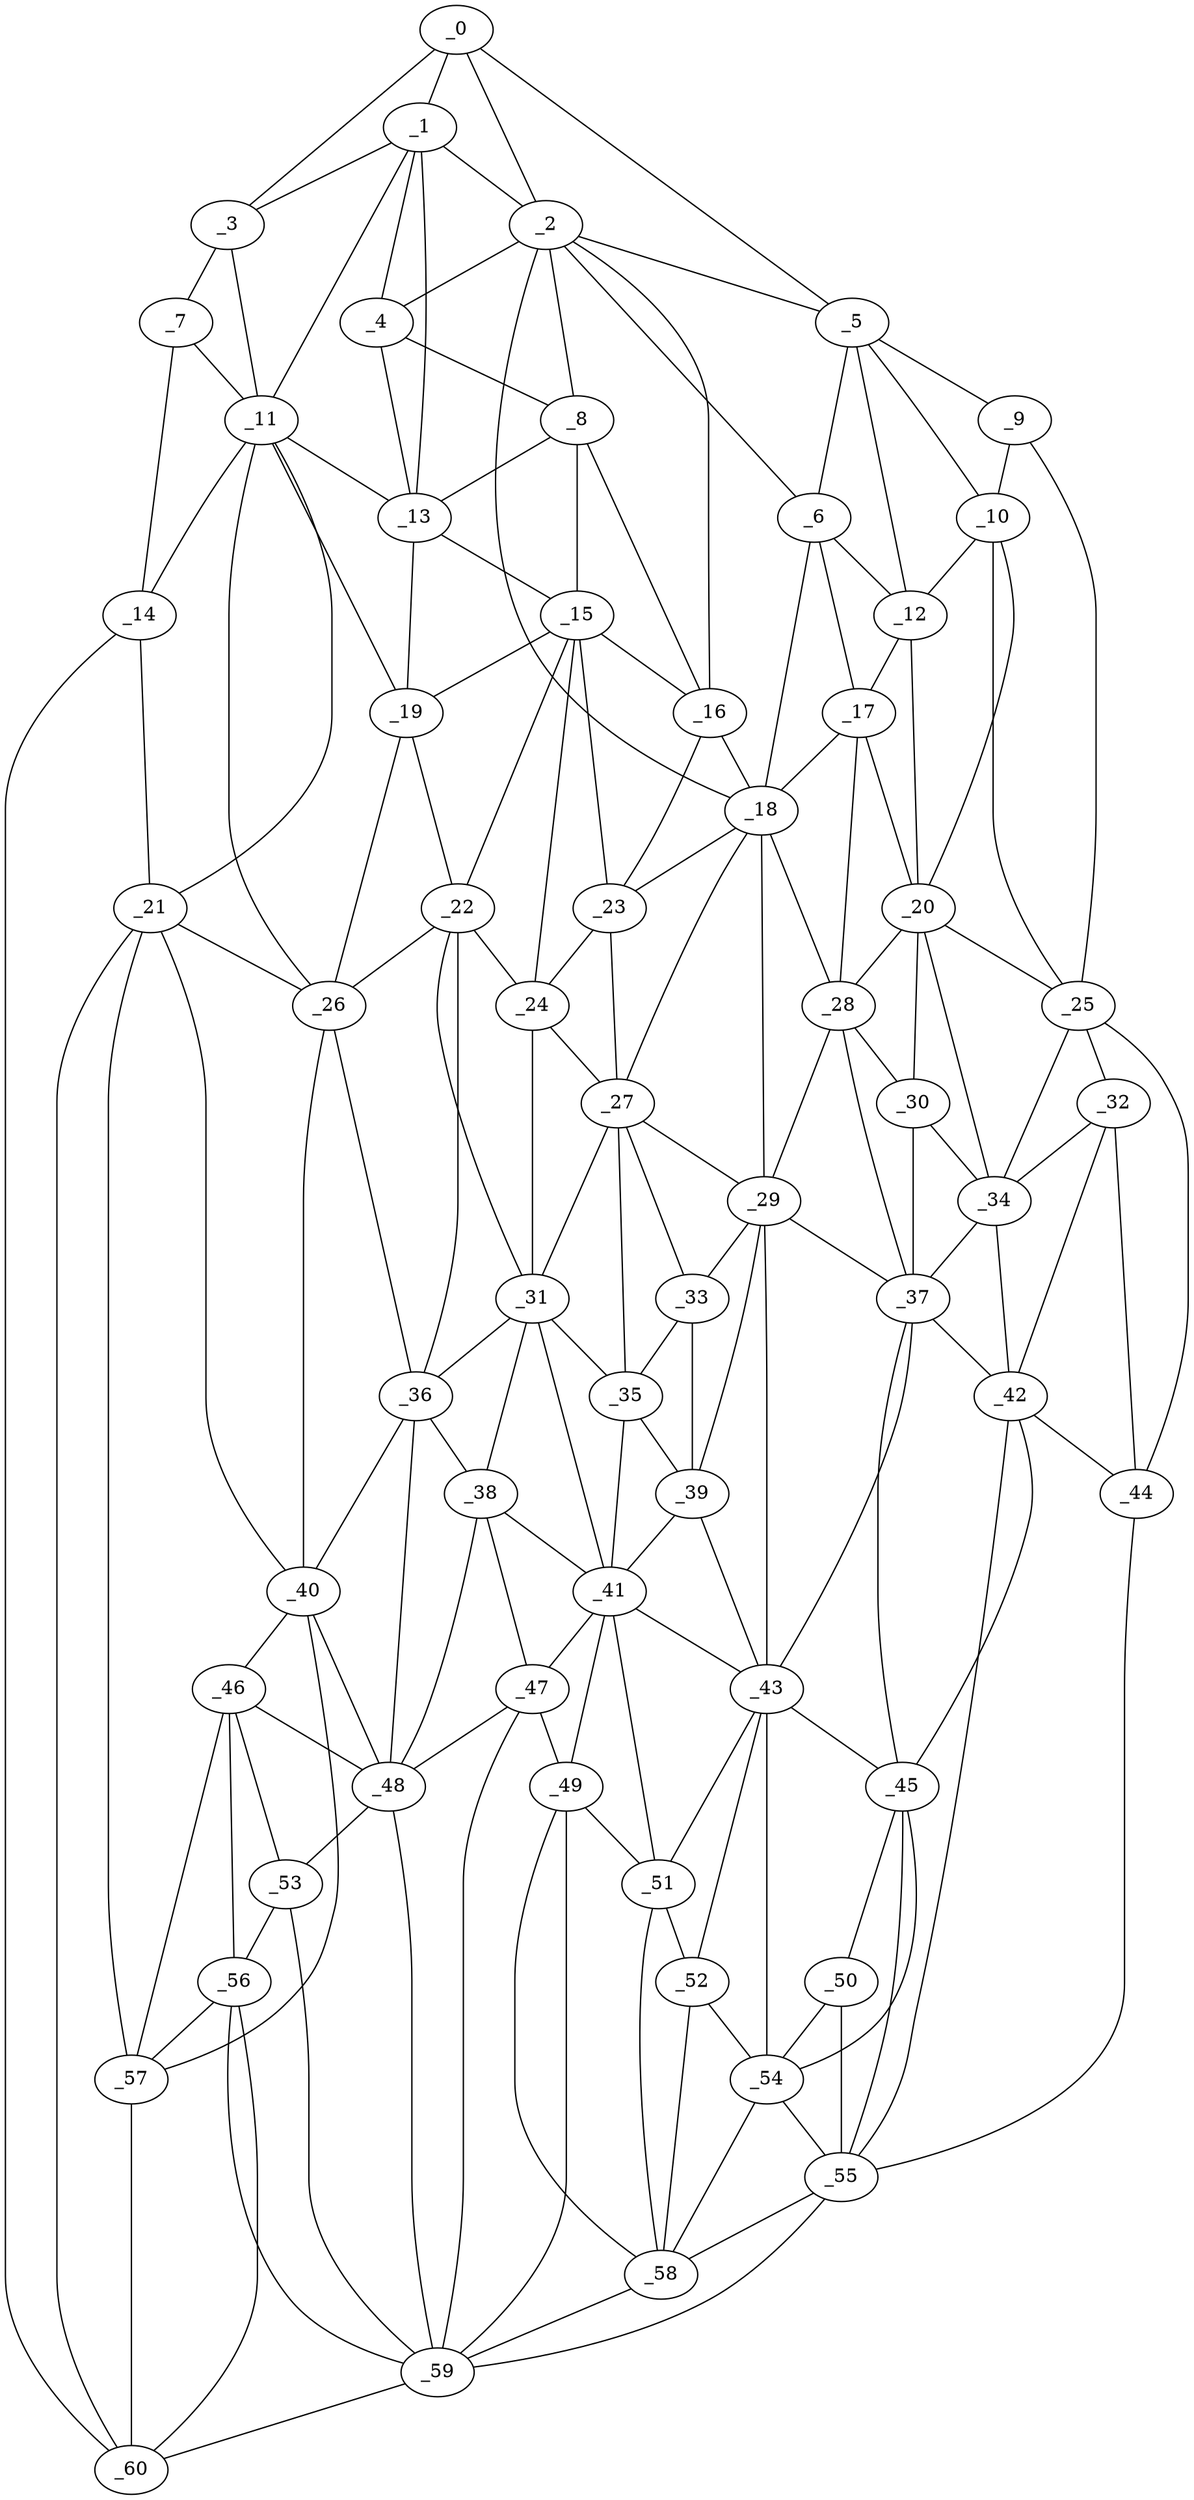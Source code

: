 graph "obj81__270.gxl" {
	_0	 [x=19,
		y=16];
	_1	 [x=29,
		y=32];
	_0 -- _1	 [valence=2];
	_2	 [x=38,
		y=71];
	_0 -- _2	 [valence=1];
	_3	 [x=40,
		y=3];
	_0 -- _3	 [valence=1];
	_5	 [x=44,
		y=113];
	_0 -- _5	 [valence=1];
	_1 -- _2	 [valence=2];
	_1 -- _3	 [valence=1];
	_4	 [x=42,
		y=68];
	_1 -- _4	 [valence=1];
	_11	 [x=52,
		y=38];
	_1 -- _11	 [valence=2];
	_13	 [x=54,
		y=49];
	_1 -- _13	 [valence=2];
	_2 -- _4	 [valence=1];
	_2 -- _5	 [valence=2];
	_6	 [x=45,
		y=99];
	_2 -- _6	 [valence=2];
	_8	 [x=48,
		y=68];
	_2 -- _8	 [valence=2];
	_16	 [x=57,
		y=74];
	_2 -- _16	 [valence=1];
	_18	 [x=59,
		y=85];
	_2 -- _18	 [valence=1];
	_7	 [x=47,
		y=2];
	_3 -- _7	 [valence=1];
	_3 -- _11	 [valence=2];
	_4 -- _8	 [valence=2];
	_4 -- _13	 [valence=2];
	_5 -- _6	 [valence=1];
	_9	 [x=50,
		y=121];
	_5 -- _9	 [valence=1];
	_10	 [x=51,
		y=116];
	_5 -- _10	 [valence=1];
	_12	 [x=52,
		y=101];
	_5 -- _12	 [valence=2];
	_6 -- _12	 [valence=2];
	_17	 [x=57,
		y=97];
	_6 -- _17	 [valence=2];
	_6 -- _18	 [valence=2];
	_7 -- _11	 [valence=1];
	_14	 [x=56,
		y=2];
	_7 -- _14	 [valence=1];
	_8 -- _13	 [valence=1];
	_15	 [x=57,
		y=61];
	_8 -- _15	 [valence=2];
	_8 -- _16	 [valence=2];
	_9 -- _10	 [valence=2];
	_25	 [x=68,
		y=125];
	_9 -- _25	 [valence=1];
	_10 -- _12	 [valence=2];
	_20	 [x=62,
		y=107];
	_10 -- _20	 [valence=2];
	_10 -- _25	 [valence=2];
	_11 -- _13	 [valence=2];
	_11 -- _14	 [valence=1];
	_19	 [x=62,
		y=49];
	_11 -- _19	 [valence=2];
	_21	 [x=63,
		y=5];
	_11 -- _21	 [valence=2];
	_26	 [x=71,
		y=41];
	_11 -- _26	 [valence=2];
	_12 -- _17	 [valence=2];
	_12 -- _20	 [valence=1];
	_13 -- _15	 [valence=1];
	_13 -- _19	 [valence=2];
	_14 -- _21	 [valence=2];
	_60	 [x=113,
		y=16];
	_14 -- _60	 [valence=1];
	_15 -- _16	 [valence=1];
	_15 -- _19	 [valence=2];
	_22	 [x=65,
		y=54];
	_15 -- _22	 [valence=1];
	_23	 [x=65,
		y=72];
	_15 -- _23	 [valence=2];
	_24	 [x=68,
		y=60];
	_15 -- _24	 [valence=2];
	_16 -- _18	 [valence=2];
	_16 -- _23	 [valence=1];
	_17 -- _18	 [valence=1];
	_17 -- _20	 [valence=2];
	_28	 [x=74,
		y=92];
	_17 -- _28	 [valence=2];
	_18 -- _23	 [valence=2];
	_27	 [x=73,
		y=74];
	_18 -- _27	 [valence=1];
	_18 -- _28	 [valence=1];
	_29	 [x=76,
		y=86];
	_18 -- _29	 [valence=2];
	_19 -- _22	 [valence=1];
	_19 -- _26	 [valence=2];
	_20 -- _25	 [valence=1];
	_20 -- _28	 [valence=1];
	_30	 [x=77,
		y=98];
	_20 -- _30	 [valence=2];
	_34	 [x=80,
		y=109];
	_20 -- _34	 [valence=2];
	_21 -- _26	 [valence=2];
	_40	 [x=89,
		y=34];
	_21 -- _40	 [valence=2];
	_57	 [x=110,
		y=22];
	_21 -- _57	 [valence=2];
	_21 -- _60	 [valence=2];
	_22 -- _24	 [valence=1];
	_22 -- _26	 [valence=2];
	_31	 [x=79,
		y=62];
	_22 -- _31	 [valence=2];
	_36	 [x=84,
		y=45];
	_22 -- _36	 [valence=1];
	_23 -- _24	 [valence=2];
	_23 -- _27	 [valence=2];
	_24 -- _27	 [valence=2];
	_24 -- _31	 [valence=2];
	_32	 [x=79,
		y=122];
	_25 -- _32	 [valence=2];
	_25 -- _34	 [valence=2];
	_44	 [x=95,
		y=120];
	_25 -- _44	 [valence=1];
	_26 -- _36	 [valence=1];
	_26 -- _40	 [valence=1];
	_27 -- _29	 [valence=1];
	_27 -- _31	 [valence=1];
	_33	 [x=80,
		y=75];
	_27 -- _33	 [valence=2];
	_35	 [x=82,
		y=69];
	_27 -- _35	 [valence=2];
	_28 -- _29	 [valence=1];
	_28 -- _30	 [valence=1];
	_37	 [x=85,
		y=99];
	_28 -- _37	 [valence=2];
	_29 -- _33	 [valence=2];
	_29 -- _37	 [valence=1];
	_39	 [x=87,
		y=77];
	_29 -- _39	 [valence=2];
	_43	 [x=94,
		y=82];
	_29 -- _43	 [valence=2];
	_30 -- _34	 [valence=1];
	_30 -- _37	 [valence=2];
	_31 -- _35	 [valence=2];
	_31 -- _36	 [valence=1];
	_38	 [x=87,
		y=55];
	_31 -- _38	 [valence=2];
	_41	 [x=92,
		y=67];
	_31 -- _41	 [valence=1];
	_32 -- _34	 [valence=2];
	_42	 [x=92,
		y=109];
	_32 -- _42	 [valence=2];
	_32 -- _44	 [valence=2];
	_33 -- _35	 [valence=1];
	_33 -- _39	 [valence=1];
	_34 -- _37	 [valence=2];
	_34 -- _42	 [valence=1];
	_35 -- _39	 [valence=2];
	_35 -- _41	 [valence=2];
	_36 -- _38	 [valence=2];
	_36 -- _40	 [valence=1];
	_48	 [x=101,
		y=50];
	_36 -- _48	 [valence=2];
	_37 -- _42	 [valence=2];
	_37 -- _43	 [valence=2];
	_45	 [x=98,
		y=99];
	_37 -- _45	 [valence=2];
	_38 -- _41	 [valence=2];
	_47	 [x=100,
		y=60];
	_38 -- _47	 [valence=2];
	_38 -- _48	 [valence=1];
	_39 -- _41	 [valence=1];
	_39 -- _43	 [valence=1];
	_46	 [x=100,
		y=34];
	_40 -- _46	 [valence=2];
	_40 -- _48	 [valence=2];
	_40 -- _57	 [valence=2];
	_41 -- _43	 [valence=1];
	_41 -- _47	 [valence=2];
	_49	 [x=103,
		y=64];
	_41 -- _49	 [valence=1];
	_51	 [x=106,
		y=73];
	_41 -- _51	 [valence=2];
	_42 -- _44	 [valence=1];
	_42 -- _45	 [valence=2];
	_55	 [x=108,
		y=109];
	_42 -- _55	 [valence=2];
	_43 -- _45	 [valence=2];
	_43 -- _51	 [valence=2];
	_52	 [x=107,
		y=80];
	_43 -- _52	 [valence=1];
	_54	 [x=108,
		y=89];
	_43 -- _54	 [valence=1];
	_44 -- _55	 [valence=1];
	_50	 [x=105,
		y=100];
	_45 -- _50	 [valence=1];
	_45 -- _54	 [valence=2];
	_45 -- _55	 [valence=1];
	_46 -- _48	 [valence=2];
	_53	 [x=108,
		y=44];
	_46 -- _53	 [valence=2];
	_56	 [x=109,
		y=37];
	_46 -- _56	 [valence=1];
	_46 -- _57	 [valence=2];
	_47 -- _48	 [valence=1];
	_47 -- _49	 [valence=2];
	_59	 [x=111,
		y=54];
	_47 -- _59	 [valence=2];
	_48 -- _53	 [valence=1];
	_48 -- _59	 [valence=2];
	_49 -- _51	 [valence=2];
	_58	 [x=110,
		y=67];
	_49 -- _58	 [valence=2];
	_49 -- _59	 [valence=2];
	_50 -- _54	 [valence=2];
	_50 -- _55	 [valence=2];
	_51 -- _52	 [valence=2];
	_51 -- _58	 [valence=1];
	_52 -- _54	 [valence=1];
	_52 -- _58	 [valence=2];
	_53 -- _56	 [valence=1];
	_53 -- _59	 [valence=2];
	_54 -- _55	 [valence=2];
	_54 -- _58	 [valence=2];
	_55 -- _58	 [valence=1];
	_55 -- _59	 [valence=1];
	_56 -- _57	 [valence=2];
	_56 -- _59	 [valence=2];
	_56 -- _60	 [valence=1];
	_57 -- _60	 [valence=1];
	_58 -- _59	 [valence=2];
	_59 -- _60	 [valence=1];
}
